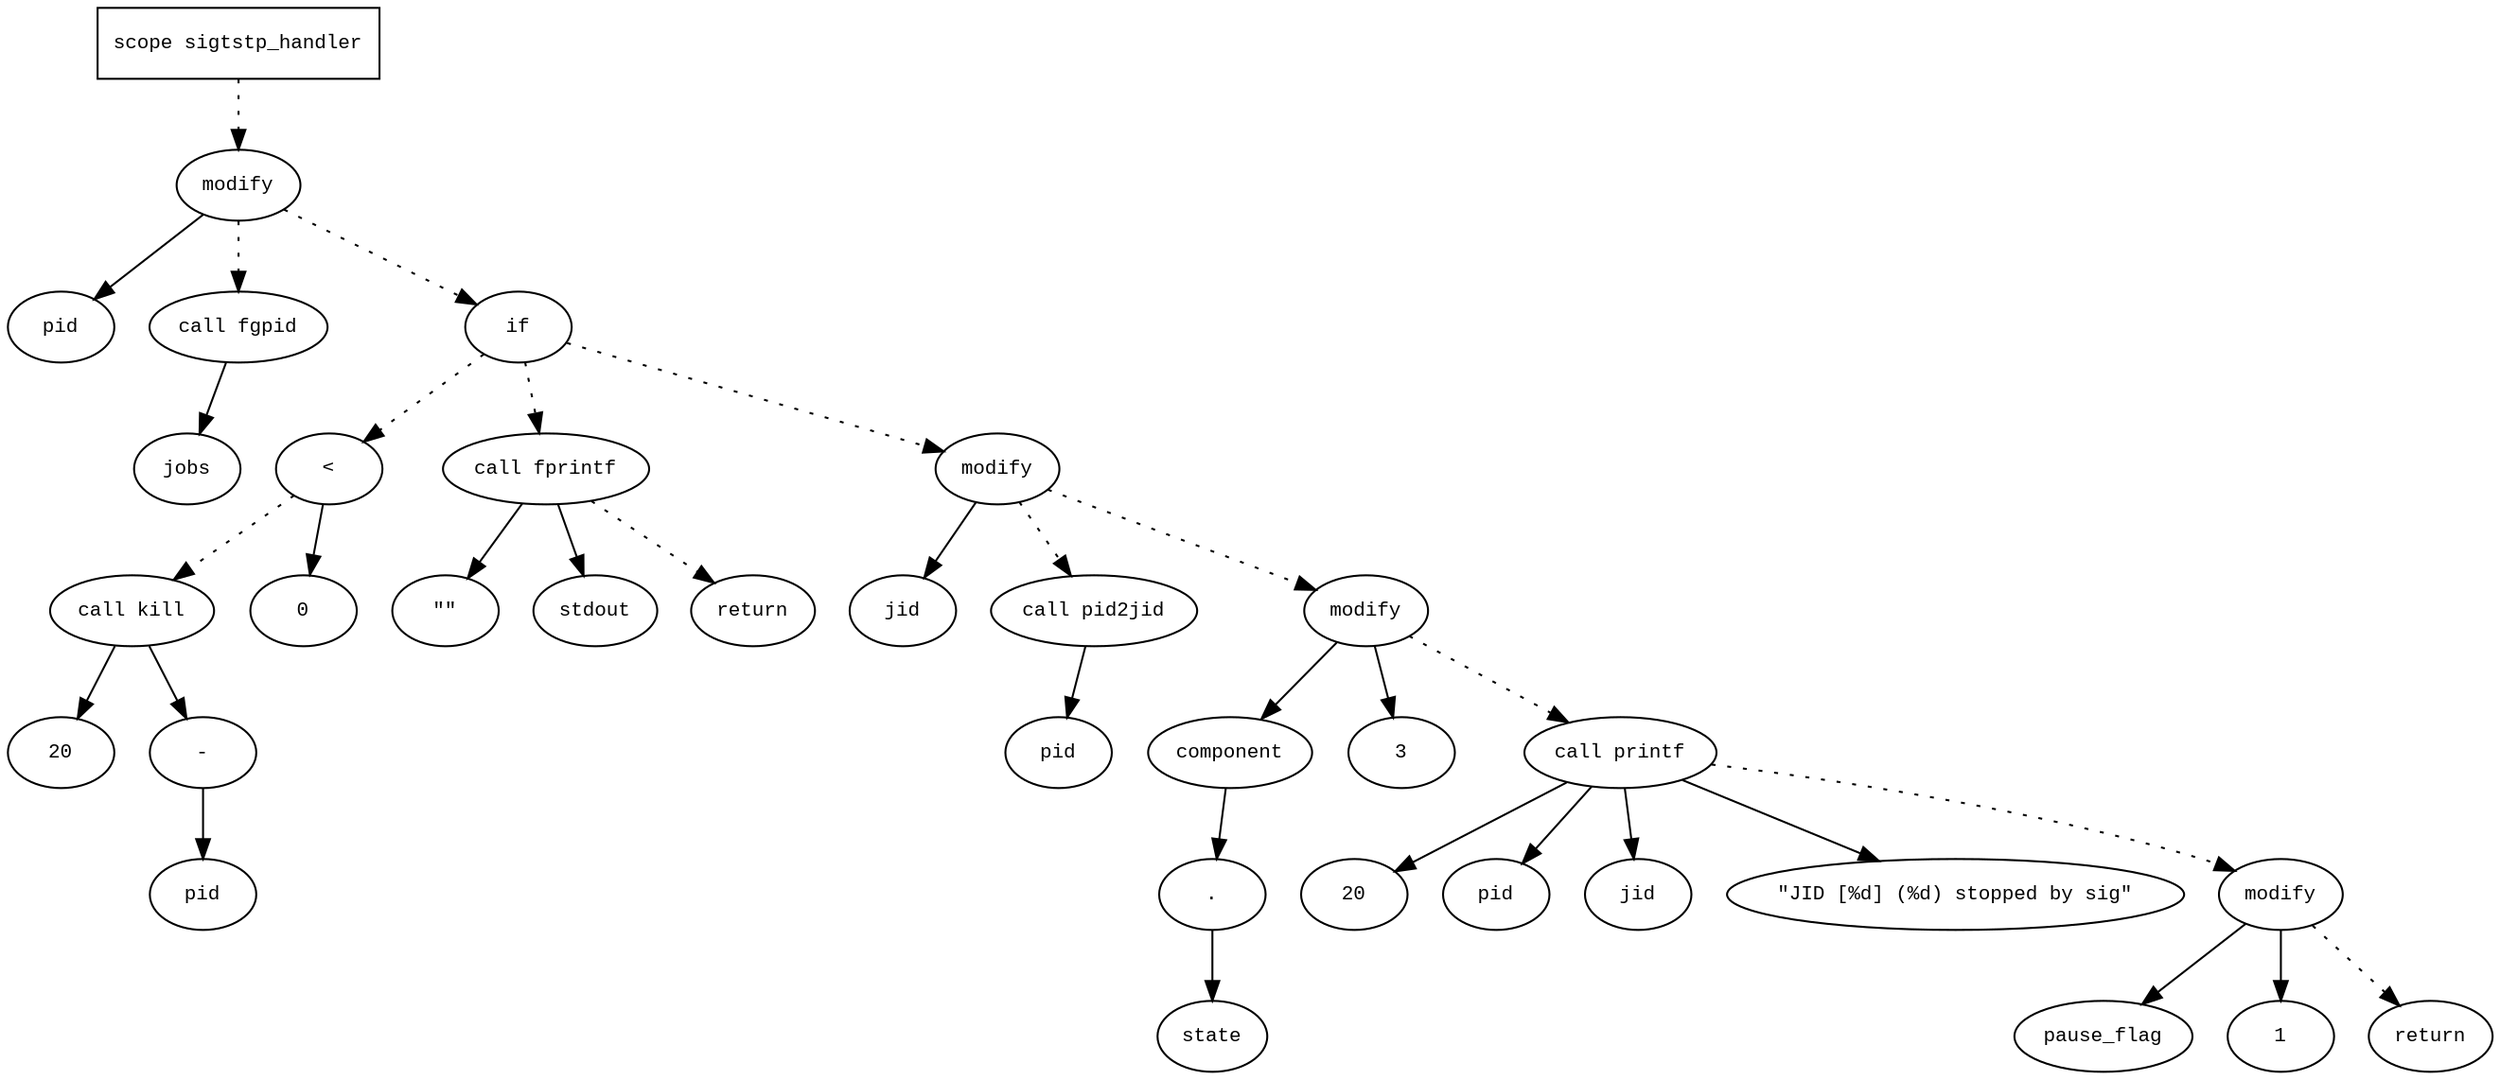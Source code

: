 digraph AST {
  graph [fontname="Times New Roman",fontsize=10];
  node  [fontname="Courier New",fontsize=10];
  edge  [fontname="Times New Roman",fontsize=10];

  node1 [label="scope sigtstp_handler",shape=box];
  node2 [label="modify",shape=ellipse];
  node3 [label="pid",shape=ellipse];
  node2 -> node3;
  node4 [label="call fgpid",shape=ellipse];
  node5 [label="jobs",shape=ellipse];
  node4 -> node5;
  node2 -> node4 [style=dotted];
  node1 -> node2 [style=dotted];
  node6 [label="if",shape=ellipse];
  node2 -> node6 [style=dotted];
  node7 [label="<",shape=ellipse];
  node8 [label="call kill",shape=ellipse];
  node9 [label="20",shape=ellipse];
  node8 -> node9;
  node10 [label="-",shape=ellipse];
  node11 [label="pid",shape=ellipse];
  node10 -> node11;
  node8 -> node10;
  node7 -> node8 [style=dotted];
  node12 [label="0",shape=ellipse];
  node7 -> node12;
  node6 -> node7 [style=dotted];
  node13 [label="call fprintf",shape=ellipse];
  node14 [label="\"\"",shape=ellipse];
  node13 -> node14;
  node15 [label="stdout",shape=ellipse];
  node13 -> node15;
  node6 -> node13 [style=dotted];
  node16 [label="return",shape=ellipse];
  node13 -> node16 [style=dotted];
  node17 [label="modify",shape=ellipse];
  node18 [label="jid",shape=ellipse];
  node17 -> node18;
  node19 [label="call pid2jid",shape=ellipse];
  node20 [label="pid",shape=ellipse];
  node19 -> node20;
  node17 -> node19 [style=dotted];
  node6 -> node17 [style=dotted];
  node21 [label="modify",shape=ellipse];
  node22 [label="component",shape=ellipse];
  node21 -> node22;
  node23 [label=".",shape=ellipse];
  node22 -> node23;
  node24 [label="state",shape=ellipse];
  node23 -> node24;
  node25 [label="3",shape=ellipse];
  node21 -> node25;
  node17 -> node21 [style=dotted];
  node26 [label="call printf",shape=ellipse];
  node27 [label="20",shape=ellipse];
  node26 -> node27;
  node28 [label="pid",shape=ellipse];
  node26 -> node28;
  node29 [label="jid",shape=ellipse];
  node26 -> node29;
  node30 [label="\"JID [%d] (%d) stopped by sig\"",shape=ellipse];
  node26 -> node30;
  node21 -> node26 [style=dotted];
  node31 [label="modify",shape=ellipse];
  node32 [label="pause_flag",shape=ellipse];
  node31 -> node32;
  node33 [label="1",shape=ellipse];
  node31 -> node33;
  node26 -> node31 [style=dotted];
  node34 [label="return",shape=ellipse];
  node31 -> node34 [style=dotted];
} 